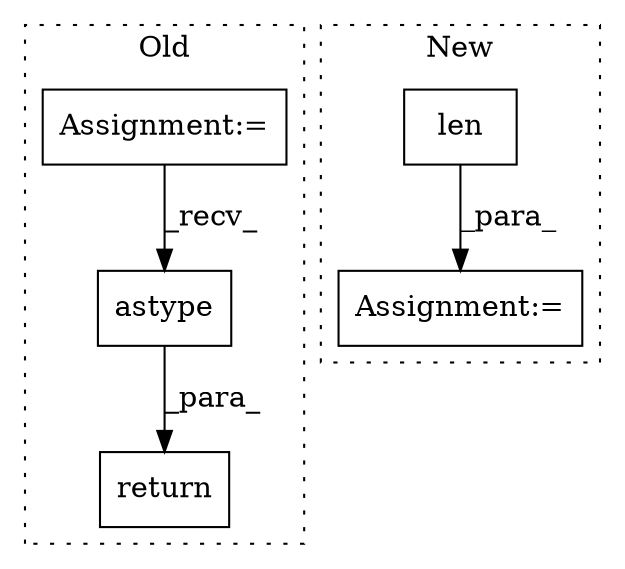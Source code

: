 digraph G {
subgraph cluster0 {
1 [label="astype" a="32" s="305,323" l="7,1" shape="box"];
4 [label="Assignment:=" a="7" s="127" l="1" shape="box"];
5 [label="return" a="41" s="294" l="7" shape="box"];
label = "Old";
style="dotted";
}
subgraph cluster1 {
2 [label="len" a="32" s="639,647" l="4,1" shape="box"];
3 [label="Assignment:=" a="7" s="562,649" l="53,2" shape="box"];
label = "New";
style="dotted";
}
1 -> 5 [label="_para_"];
2 -> 3 [label="_para_"];
4 -> 1 [label="_recv_"];
}